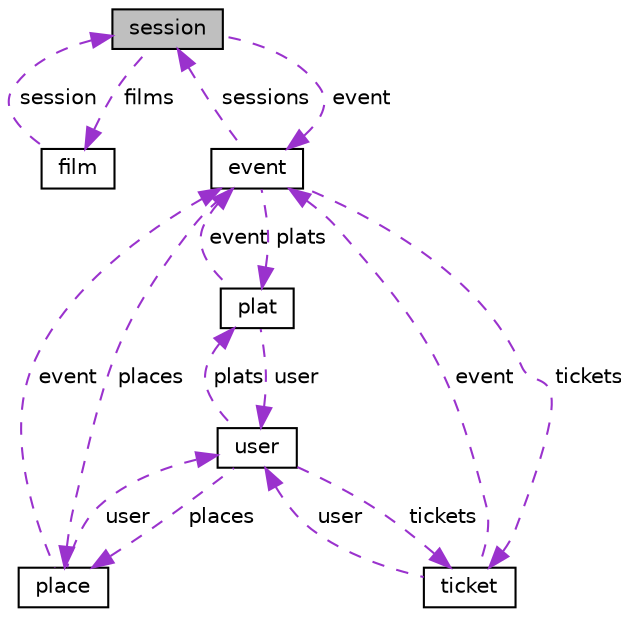 digraph "session"
{
 // LATEX_PDF_SIZE
  edge [fontname="Helvetica",fontsize="10",labelfontname="Helvetica",labelfontsize="10"];
  node [fontname="Helvetica",fontsize="10",shape=record];
  Node1 [label="session",height=0.2,width=0.4,color="black", fillcolor="grey75", style="filled", fontcolor="black",tooltip=" "];
  Node2 -> Node1 [dir="back",color="darkorchid3",fontsize="10",style="dashed",label=" films" ,fontname="Helvetica"];
  Node2 [label="film",height=0.2,width=0.4,color="black", fillcolor="white", style="filled",URL="$structfilm.html",tooltip=" "];
  Node1 -> Node2 [dir="back",color="darkorchid3",fontsize="10",style="dashed",label=" session" ,fontname="Helvetica"];
  Node3 -> Node1 [dir="back",color="darkorchid3",fontsize="10",style="dashed",label=" event" ,fontname="Helvetica"];
  Node3 [label="event",height=0.2,width=0.4,color="black", fillcolor="white", style="filled",URL="$structevent.html",tooltip=" "];
  Node4 -> Node3 [dir="back",color="darkorchid3",fontsize="10",style="dashed",label=" places" ,fontname="Helvetica"];
  Node4 [label="place",height=0.2,width=0.4,color="black", fillcolor="white", style="filled",URL="$structplace.html",tooltip=" "];
  Node3 -> Node4 [dir="back",color="darkorchid3",fontsize="10",style="dashed",label=" event" ,fontname="Helvetica"];
  Node5 -> Node4 [dir="back",color="darkorchid3",fontsize="10",style="dashed",label=" user" ,fontname="Helvetica"];
  Node5 [label="user",height=0.2,width=0.4,color="black", fillcolor="white", style="filled",URL="$structuser.html",tooltip=" "];
  Node4 -> Node5 [dir="back",color="darkorchid3",fontsize="10",style="dashed",label=" places" ,fontname="Helvetica"];
  Node6 -> Node5 [dir="back",color="darkorchid3",fontsize="10",style="dashed",label=" tickets" ,fontname="Helvetica"];
  Node6 [label="ticket",height=0.2,width=0.4,color="black", fillcolor="white", style="filled",URL="$structticket.html",tooltip=" "];
  Node3 -> Node6 [dir="back",color="darkorchid3",fontsize="10",style="dashed",label=" event" ,fontname="Helvetica"];
  Node5 -> Node6 [dir="back",color="darkorchid3",fontsize="10",style="dashed",label=" user" ,fontname="Helvetica"];
  Node7 -> Node5 [dir="back",color="darkorchid3",fontsize="10",style="dashed",label=" plats" ,fontname="Helvetica"];
  Node7 [label="plat",height=0.2,width=0.4,color="black", fillcolor="white", style="filled",URL="$structplat.html",tooltip=" "];
  Node3 -> Node7 [dir="back",color="darkorchid3",fontsize="10",style="dashed",label=" event" ,fontname="Helvetica"];
  Node5 -> Node7 [dir="back",color="darkorchid3",fontsize="10",style="dashed",label=" user" ,fontname="Helvetica"];
  Node1 -> Node3 [dir="back",color="darkorchid3",fontsize="10",style="dashed",label=" sessions" ,fontname="Helvetica"];
  Node6 -> Node3 [dir="back",color="darkorchid3",fontsize="10",style="dashed",label=" tickets" ,fontname="Helvetica"];
  Node7 -> Node3 [dir="back",color="darkorchid3",fontsize="10",style="dashed",label=" plats" ,fontname="Helvetica"];
}
